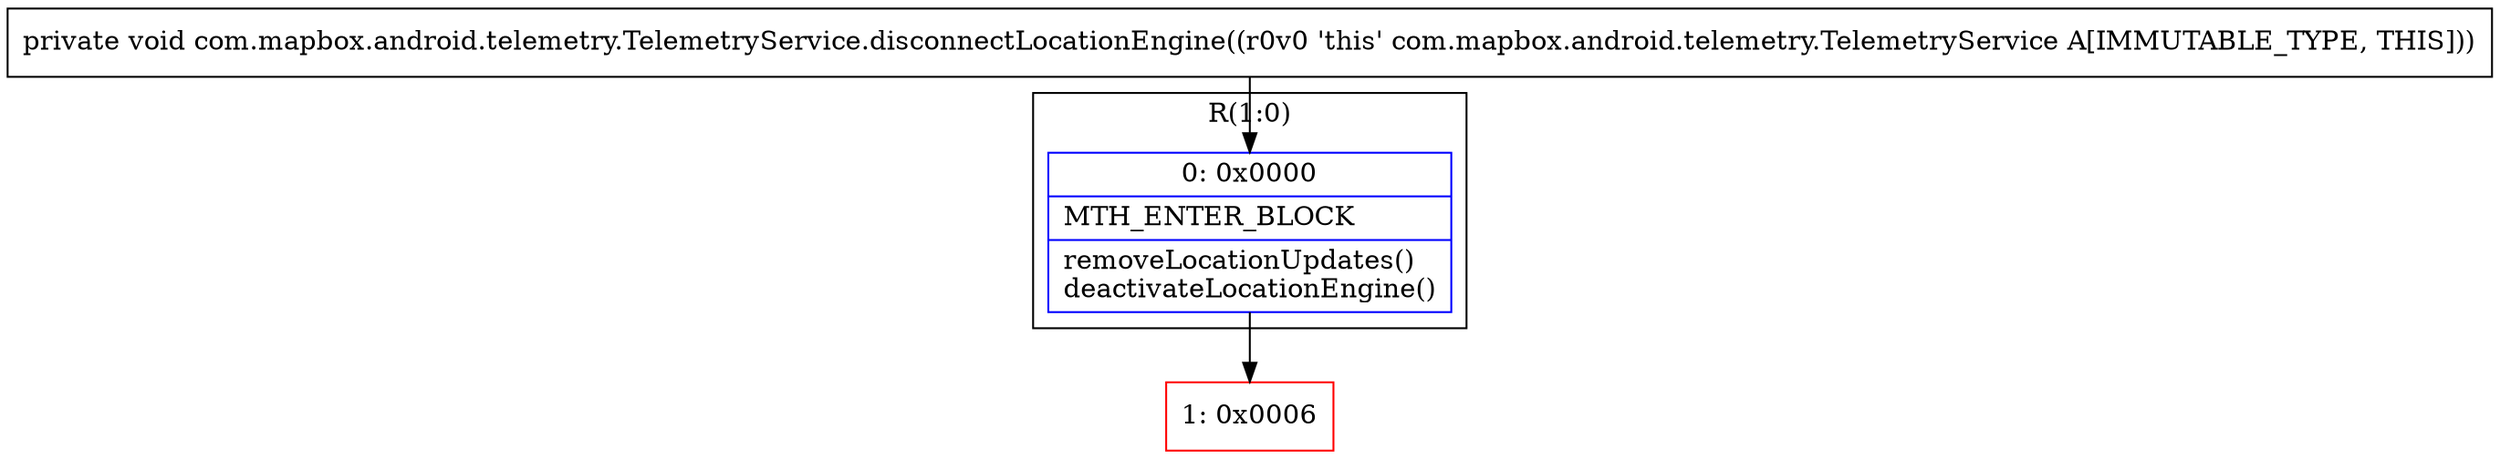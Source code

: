 digraph "CFG forcom.mapbox.android.telemetry.TelemetryService.disconnectLocationEngine()V" {
subgraph cluster_Region_1357906683 {
label = "R(1:0)";
node [shape=record,color=blue];
Node_0 [shape=record,label="{0\:\ 0x0000|MTH_ENTER_BLOCK\l|removeLocationUpdates()\ldeactivateLocationEngine()\l}"];
}
Node_1 [shape=record,color=red,label="{1\:\ 0x0006}"];
MethodNode[shape=record,label="{private void com.mapbox.android.telemetry.TelemetryService.disconnectLocationEngine((r0v0 'this' com.mapbox.android.telemetry.TelemetryService A[IMMUTABLE_TYPE, THIS])) }"];
MethodNode -> Node_0;
Node_0 -> Node_1;
}

